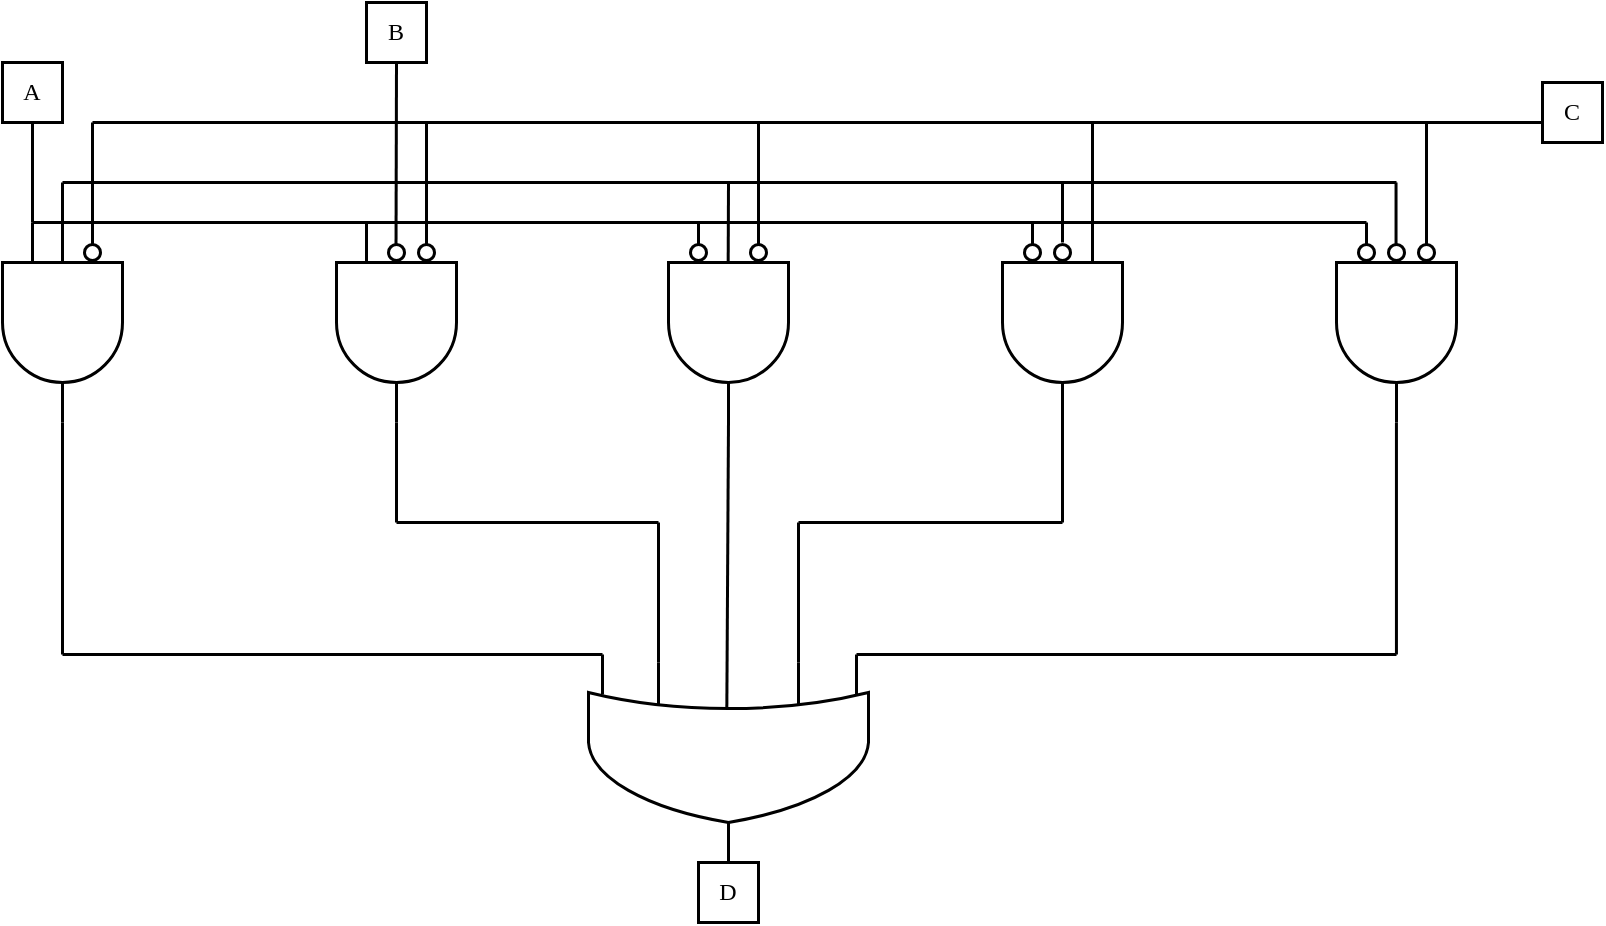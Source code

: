 <mxfile version="20.2.2" type="device"><diagram id="YSsF0dvdR3GZwEZGxml5" name="Page-1"><mxGraphModel dx="1234" dy="712" grid="1" gridSize="10" guides="1" tooltips="1" connect="1" arrows="1" fold="1" page="1" pageScale="1" pageWidth="1169" pageHeight="827" math="0" shadow="0"><root><mxCell id="0"/><mxCell id="1" parent="0"/><mxCell id="_5XZoC9rBfanu9NpSwVc-1" value="" style="verticalLabelPosition=bottom;shadow=0;dashed=0;align=center;html=1;verticalAlign=top;shape=mxgraph.electrical.logic_gates.logic_gate;operation=and;rotation=90;strokeWidth=1.5;" parent="1" vertex="1"><mxGeometry x="190" y="200" width="100" height="60" as="geometry"/></mxCell><mxCell id="_5XZoC9rBfanu9NpSwVc-2" value="" style="endArrow=none;html=1;rounded=0;strokeWidth=1.5;" parent="1" edge="1"><mxGeometry width="50" height="50" relative="1" as="geometry"><mxPoint x="240" y="200" as="sourcePoint"/><mxPoint x="240" y="160" as="targetPoint"/></mxGeometry></mxCell><mxCell id="_5XZoC9rBfanu9NpSwVc-3" value="" style="verticalLabelPosition=bottom;shadow=0;dashed=0;align=center;html=1;verticalAlign=top;shape=mxgraph.electrical.logic_gates.logic_gate;operation=and;rotation=90;strokeWidth=1.5;" parent="1" vertex="1"><mxGeometry x="357" y="200" width="100" height="60" as="geometry"/></mxCell><mxCell id="_5XZoC9rBfanu9NpSwVc-4" value="" style="endArrow=none;html=1;rounded=0;entryX=0.5;entryY=1;entryDx=0;entryDy=0;strokeWidth=1.5;" parent="1" target="_5XZoC9rBfanu9NpSwVc-13" edge="1"><mxGeometry width="50" height="50" relative="1" as="geometry"><mxPoint x="406.74" y="200" as="sourcePoint"/><mxPoint x="407" y="160" as="targetPoint"/></mxGeometry></mxCell><mxCell id="_5XZoC9rBfanu9NpSwVc-5" value="" style="verticalLabelPosition=bottom;shadow=0;dashed=0;align=center;html=1;verticalAlign=top;shape=mxgraph.electrical.logic_gates.logic_gate;operation=and;rotation=90;strokeWidth=1.5;" parent="1" vertex="1"><mxGeometry x="523" y="200" width="100" height="60" as="geometry"/></mxCell><mxCell id="_5XZoC9rBfanu9NpSwVc-6" value="" style="endArrow=none;html=1;rounded=0;strokeWidth=1.5;" parent="1" edge="1"><mxGeometry width="50" height="50" relative="1" as="geometry"><mxPoint x="572.84" y="200" as="sourcePoint"/><mxPoint x="573" y="160" as="targetPoint"/></mxGeometry></mxCell><mxCell id="_5XZoC9rBfanu9NpSwVc-7" value="" style="verticalLabelPosition=bottom;shadow=0;dashed=0;align=center;html=1;verticalAlign=top;shape=mxgraph.electrical.logic_gates.logic_gate;operation=and;rotation=90;strokeWidth=1.5;" parent="1" vertex="1"><mxGeometry x="690" y="200" width="100" height="60" as="geometry"/></mxCell><mxCell id="_5XZoC9rBfanu9NpSwVc-8" value="" style="endArrow=none;html=1;rounded=0;startArrow=none;strokeWidth=1.5;" parent="1" source="_5XZoC9rBfanu9NpSwVc-58" edge="1"><mxGeometry width="50" height="50" relative="1" as="geometry"><mxPoint x="740" y="200" as="sourcePoint"/><mxPoint x="740" y="160" as="targetPoint"/></mxGeometry></mxCell><mxCell id="_5XZoC9rBfanu9NpSwVc-9" value="&lt;font face=&quot;Times New Roman&quot;&gt;A&lt;/font&gt;" style="whiteSpace=wrap;html=1;aspect=fixed;strokeWidth=1.5;" parent="1" vertex="1"><mxGeometry x="210" y="100" width="30" height="30" as="geometry"/></mxCell><mxCell id="_5XZoC9rBfanu9NpSwVc-10" value="" style="endArrow=none;html=1;rounded=0;fontFamily=Times New Roman;entryX=0.5;entryY=1;entryDx=0;entryDy=0;exitX=0;exitY=0.75;exitDx=0;exitDy=0;exitPerimeter=0;strokeWidth=1.5;" parent="1" source="_5XZoC9rBfanu9NpSwVc-1" target="_5XZoC9rBfanu9NpSwVc-9" edge="1"><mxGeometry width="50" height="50" relative="1" as="geometry"><mxPoint x="215" y="190" as="sourcePoint"/><mxPoint x="265" y="140" as="targetPoint"/></mxGeometry></mxCell><mxCell id="_5XZoC9rBfanu9NpSwVc-12" value="" style="endArrow=none;html=1;rounded=0;fontFamily=Times New Roman;exitX=0;exitY=0.75;exitDx=0;exitDy=0;exitPerimeter=0;entryX=0;entryY=0.75;entryDx=0;entryDy=0;entryPerimeter=0;strokeWidth=1.5;" parent="1" source="_5XZoC9rBfanu9NpSwVc-1" target="_5XZoC9rBfanu9NpSwVc-22" edge="1"><mxGeometry width="50" height="50" relative="1" as="geometry"><mxPoint x="230" y="180" as="sourcePoint"/><mxPoint x="720" y="180" as="targetPoint"/></mxGeometry></mxCell><mxCell id="_5XZoC9rBfanu9NpSwVc-13" value="&lt;font face=&quot;Times New Roman&quot;&gt;B&lt;/font&gt;" style="whiteSpace=wrap;html=1;aspect=fixed;strokeWidth=1.5;" parent="1" vertex="1"><mxGeometry x="392" y="70" width="30" height="30" as="geometry"/></mxCell><mxCell id="_5XZoC9rBfanu9NpSwVc-15" value="" style="endArrow=none;html=1;rounded=0;fontFamily=Times New Roman;strokeWidth=1.5;" parent="1" edge="1"><mxGeometry width="50" height="50" relative="1" as="geometry"><mxPoint x="240" y="160" as="sourcePoint"/><mxPoint x="907" y="160" as="targetPoint"/></mxGeometry></mxCell><mxCell id="_5XZoC9rBfanu9NpSwVc-16" value="" style="endArrow=none;html=1;rounded=0;fontFamily=Times New Roman;startArrow=none;strokeWidth=1.5;" parent="1" source="_5XZoC9rBfanu9NpSwVc-28" edge="1"><mxGeometry width="50" height="50" relative="1" as="geometry"><mxPoint x="255" y="200" as="sourcePoint"/><mxPoint x="255" y="130" as="targetPoint"/></mxGeometry></mxCell><mxCell id="_5XZoC9rBfanu9NpSwVc-17" value="" style="endArrow=none;html=1;rounded=0;fontFamily=Times New Roman;strokeWidth=1.5;" parent="1" edge="1"><mxGeometry width="50" height="50" relative="1" as="geometry"><mxPoint x="422" y="200" as="sourcePoint"/><mxPoint x="422" y="130" as="targetPoint"/></mxGeometry></mxCell><mxCell id="_5XZoC9rBfanu9NpSwVc-18" value="" style="endArrow=none;html=1;rounded=0;fontFamily=Times New Roman;strokeWidth=1.5;" parent="1" edge="1"><mxGeometry width="50" height="50" relative="1" as="geometry"><mxPoint x="588" y="200" as="sourcePoint"/><mxPoint x="588" y="130" as="targetPoint"/></mxGeometry></mxCell><mxCell id="_5XZoC9rBfanu9NpSwVc-19" value="" style="endArrow=none;html=1;rounded=0;fontFamily=Times New Roman;startArrow=none;strokeWidth=1.5;" parent="1" edge="1"><mxGeometry width="50" height="50" relative="1" as="geometry"><mxPoint x="755" y="190" as="sourcePoint"/><mxPoint x="755" y="130" as="targetPoint"/></mxGeometry></mxCell><mxCell id="_5XZoC9rBfanu9NpSwVc-20" value="" style="endArrow=none;html=1;rounded=0;fontFamily=Times New Roman;strokeWidth=1.5;" parent="1" edge="1"><mxGeometry width="50" height="50" relative="1" as="geometry"><mxPoint x="255" y="130" as="sourcePoint"/><mxPoint x="980" y="130" as="targetPoint"/></mxGeometry></mxCell><mxCell id="_5XZoC9rBfanu9NpSwVc-21" value="&lt;font face=&quot;Times New Roman&quot;&gt;C&lt;/font&gt;" style="whiteSpace=wrap;html=1;aspect=fixed;strokeWidth=1.5;" parent="1" vertex="1"><mxGeometry x="980" y="110" width="30" height="30" as="geometry"/></mxCell><mxCell id="_5XZoC9rBfanu9NpSwVc-22" value="" style="verticalLabelPosition=bottom;shadow=0;dashed=0;align=center;html=1;verticalAlign=top;shape=mxgraph.electrical.logic_gates.logic_gate;operation=and;rotation=90;strokeWidth=1.5;" parent="1" vertex="1"><mxGeometry x="857" y="200" width="100" height="60" as="geometry"/></mxCell><mxCell id="_5XZoC9rBfanu9NpSwVc-26" value="" style="endArrow=none;html=1;rounded=0;fontFamily=Times New Roman;strokeWidth=1.5;" parent="1" edge="1"><mxGeometry width="50" height="50" relative="1" as="geometry"><mxPoint x="922" y="200" as="sourcePoint"/><mxPoint x="922" y="130" as="targetPoint"/></mxGeometry></mxCell><mxCell id="_5XZoC9rBfanu9NpSwVc-27" value="" style="endArrow=none;html=1;rounded=0;strokeWidth=1.5;" parent="1" edge="1"><mxGeometry width="50" height="50" relative="1" as="geometry"><mxPoint x="906.77" y="200" as="sourcePoint"/><mxPoint x="906.77" y="160" as="targetPoint"/></mxGeometry></mxCell><mxCell id="_5XZoC9rBfanu9NpSwVc-28" value="" style="verticalLabelPosition=bottom;shadow=0;dashed=0;align=center;html=1;verticalAlign=top;shape=mxgraph.electrical.logic_gates.inverting_contact;fontFamily=Times New Roman;strokeWidth=1.5;" parent="1" vertex="1"><mxGeometry x="250" y="190" width="10" height="10" as="geometry"/></mxCell><mxCell id="_5XZoC9rBfanu9NpSwVc-29" value="" style="endArrow=none;html=1;rounded=0;fontFamily=Times New Roman;strokeWidth=1.5;" parent="1" target="_5XZoC9rBfanu9NpSwVc-28" edge="1"><mxGeometry width="50" height="50" relative="1" as="geometry"><mxPoint x="255" y="200" as="sourcePoint"/><mxPoint x="255" y="130" as="targetPoint"/></mxGeometry></mxCell><mxCell id="_5XZoC9rBfanu9NpSwVc-30" value="" style="verticalLabelPosition=bottom;shadow=0;dashed=0;align=center;html=1;verticalAlign=top;shape=mxgraph.electrical.logic_gates.inverting_contact;fontFamily=Times New Roman;strokeWidth=1.5;" parent="1" vertex="1"><mxGeometry x="402" y="190" width="10" height="10" as="geometry"/></mxCell><mxCell id="_5XZoC9rBfanu9NpSwVc-31" value="" style="verticalLabelPosition=bottom;shadow=0;dashed=0;align=center;html=1;verticalAlign=top;shape=mxgraph.electrical.logic_gates.inverting_contact;fontFamily=Times New Roman;strokeWidth=1.5;" parent="1" vertex="1"><mxGeometry x="417" y="190" width="10" height="10" as="geometry"/></mxCell><mxCell id="_5XZoC9rBfanu9NpSwVc-34" value="" style="verticalLabelPosition=bottom;shadow=0;dashed=0;align=center;html=1;verticalAlign=top;shape=mxgraph.electrical.logic_gates.inverting_contact;fontFamily=Times New Roman;strokeWidth=1.5;" parent="1" vertex="1"><mxGeometry x="553" y="190" width="10" height="10" as="geometry"/></mxCell><mxCell id="_5XZoC9rBfanu9NpSwVc-35" value="" style="verticalLabelPosition=bottom;shadow=0;dashed=0;align=center;html=1;verticalAlign=top;shape=mxgraph.electrical.logic_gates.inverting_contact;fontFamily=Times New Roman;strokeWidth=1.5;" parent="1" vertex="1"><mxGeometry x="583" y="190" width="10" height="10" as="geometry"/></mxCell><mxCell id="_5XZoC9rBfanu9NpSwVc-36" value="" style="verticalLabelPosition=bottom;shadow=0;dashed=0;align=center;html=1;verticalAlign=top;shape=mxgraph.electrical.logic_gates.inverting_contact;fontFamily=Times New Roman;strokeWidth=1.5;" parent="1" vertex="1"><mxGeometry x="720" y="190" width="10" height="10" as="geometry"/></mxCell><mxCell id="_5XZoC9rBfanu9NpSwVc-38" value="" style="endArrow=none;html=1;rounded=0;fontFamily=Times New Roman;strokeWidth=1.5;" parent="1" edge="1"><mxGeometry width="50" height="50" relative="1" as="geometry"><mxPoint x="755" y="200" as="sourcePoint"/><mxPoint x="755" y="200" as="targetPoint"/></mxGeometry></mxCell><mxCell id="_5XZoC9rBfanu9NpSwVc-39" value="" style="verticalLabelPosition=bottom;shadow=0;dashed=0;align=center;html=1;verticalAlign=top;shape=mxgraph.electrical.logic_gates.inverting_contact;fontFamily=Times New Roman;strokeWidth=1.5;" parent="1" vertex="1"><mxGeometry x="887" y="190" width="10" height="10" as="geometry"/></mxCell><mxCell id="_5XZoC9rBfanu9NpSwVc-40" value="" style="verticalLabelPosition=bottom;shadow=0;dashed=0;align=center;html=1;verticalAlign=top;shape=mxgraph.electrical.logic_gates.inverting_contact;fontFamily=Times New Roman;strokeWidth=1.5;" parent="1" vertex="1"><mxGeometry x="902" y="190" width="10" height="10" as="geometry"/></mxCell><mxCell id="_5XZoC9rBfanu9NpSwVc-41" value="" style="verticalLabelPosition=bottom;shadow=0;dashed=0;align=center;html=1;verticalAlign=top;shape=mxgraph.electrical.logic_gates.inverting_contact;fontFamily=Times New Roman;strokeWidth=1.5;" parent="1" vertex="1"><mxGeometry x="917" y="190" width="10" height="10" as="geometry"/></mxCell><mxCell id="_5XZoC9rBfanu9NpSwVc-43" value="" style="verticalLabelPosition=bottom;shadow=0;dashed=0;align=center;html=1;verticalAlign=top;shape=mxgraph.electrical.logic_gates.logic_gate;operation=or;fontFamily=Times New Roman;rotation=90;strokeWidth=1.5;" parent="1" vertex="1"><mxGeometry x="523" y="380" width="100" height="140" as="geometry"/></mxCell><mxCell id="_5XZoC9rBfanu9NpSwVc-44" value="" style="endArrow=none;html=1;rounded=0;fontFamily=Times New Roman;entryX=1;entryY=0.5;entryDx=0;entryDy=0;entryPerimeter=0;exitX=0.243;exitY=0.506;exitDx=0;exitDy=0;exitPerimeter=0;strokeWidth=1.5;" parent="1" edge="1"><mxGeometry width="50" height="50" relative="1" as="geometry"><mxPoint x="572.16" y="423.3" as="sourcePoint"/><mxPoint x="573" y="279" as="targetPoint"/></mxGeometry></mxCell><mxCell id="_5XZoC9rBfanu9NpSwVc-45" value="&lt;font face=&quot;Times New Roman&quot;&gt;D&lt;/font&gt;" style="whiteSpace=wrap;html=1;aspect=fixed;strokeWidth=1.5;" parent="1" vertex="1"><mxGeometry x="558" y="500" width="30" height="30" as="geometry"/></mxCell><mxCell id="_5XZoC9rBfanu9NpSwVc-46" value="" style="endArrow=none;html=1;rounded=0;fontFamily=Times New Roman;exitX=0;exitY=0.25;exitDx=0;exitDy=0;exitPerimeter=0;strokeWidth=1.5;" parent="1" source="_5XZoC9rBfanu9NpSwVc-43" edge="1"><mxGeometry width="50" height="50" relative="1" as="geometry"><mxPoint x="620" y="410" as="sourcePoint"/><mxPoint x="608" y="330" as="targetPoint"/></mxGeometry></mxCell><mxCell id="_5XZoC9rBfanu9NpSwVc-47" value="" style="endArrow=none;html=1;rounded=0;fontFamily=Times New Roman;strokeWidth=1.5;" parent="1" edge="1"><mxGeometry width="50" height="50" relative="1" as="geometry"><mxPoint x="608" y="330" as="sourcePoint"/><mxPoint x="740" y="330" as="targetPoint"/></mxGeometry></mxCell><mxCell id="_5XZoC9rBfanu9NpSwVc-48" value="" style="endArrow=none;html=1;rounded=0;fontFamily=Times New Roman;strokeWidth=1.5;" parent="1" edge="1"><mxGeometry width="50" height="50" relative="1" as="geometry"><mxPoint x="740" y="330" as="sourcePoint"/><mxPoint x="740" y="279" as="targetPoint"/></mxGeometry></mxCell><mxCell id="_5XZoC9rBfanu9NpSwVc-49" value="" style="endArrow=none;html=1;rounded=0;fontFamily=Times New Roman;exitX=0;exitY=0.25;exitDx=0;exitDy=0;exitPerimeter=0;strokeWidth=1.5;" parent="1" edge="1"><mxGeometry width="50" height="50" relative="1" as="geometry"><mxPoint x="538" y="400" as="sourcePoint"/><mxPoint x="538" y="330" as="targetPoint"/></mxGeometry></mxCell><mxCell id="_5XZoC9rBfanu9NpSwVc-50" value="" style="endArrow=none;html=1;rounded=0;fontFamily=Times New Roman;strokeWidth=1.5;" parent="1" edge="1"><mxGeometry width="50" height="50" relative="1" as="geometry"><mxPoint x="538" y="330" as="sourcePoint"/><mxPoint x="407" y="330" as="targetPoint"/></mxGeometry></mxCell><mxCell id="_5XZoC9rBfanu9NpSwVc-51" value="" style="endArrow=none;html=1;rounded=0;fontFamily=Times New Roman;strokeWidth=1.5;" parent="1" edge="1"><mxGeometry width="50" height="50" relative="1" as="geometry"><mxPoint x="407" y="330" as="sourcePoint"/><mxPoint x="407" y="280" as="targetPoint"/></mxGeometry></mxCell><mxCell id="_5XZoC9rBfanu9NpSwVc-52" value="" style="endArrow=none;html=1;rounded=0;fontFamily=Times New Roman;strokeWidth=1.5;" parent="1" edge="1"><mxGeometry width="50" height="50" relative="1" as="geometry"><mxPoint x="510" y="416" as="sourcePoint"/><mxPoint x="510" y="396" as="targetPoint"/></mxGeometry></mxCell><mxCell id="_5XZoC9rBfanu9NpSwVc-53" value="" style="endArrow=none;html=1;rounded=0;fontFamily=Times New Roman;strokeWidth=1.5;" parent="1" edge="1"><mxGeometry width="50" height="50" relative="1" as="geometry"><mxPoint x="637" y="416" as="sourcePoint"/><mxPoint x="637" y="396" as="targetPoint"/></mxGeometry></mxCell><mxCell id="_5XZoC9rBfanu9NpSwVc-54" value="" style="endArrow=none;html=1;rounded=0;fontFamily=Times New Roman;strokeWidth=1.5;" parent="1" edge="1"><mxGeometry width="50" height="50" relative="1" as="geometry"><mxPoint x="510" y="396" as="sourcePoint"/><mxPoint x="240" y="396" as="targetPoint"/></mxGeometry></mxCell><mxCell id="_5XZoC9rBfanu9NpSwVc-55" value="" style="endArrow=none;html=1;rounded=0;fontFamily=Times New Roman;strokeWidth=1.5;" parent="1" edge="1"><mxGeometry width="50" height="50" relative="1" as="geometry"><mxPoint x="240" y="396" as="sourcePoint"/><mxPoint x="240" y="280" as="targetPoint"/></mxGeometry></mxCell><mxCell id="_5XZoC9rBfanu9NpSwVc-56" value="" style="endArrow=none;html=1;rounded=0;fontFamily=Times New Roman;strokeWidth=1.5;" parent="1" edge="1"><mxGeometry width="50" height="50" relative="1" as="geometry"><mxPoint x="637" y="396" as="sourcePoint"/><mxPoint x="907" y="396" as="targetPoint"/></mxGeometry></mxCell><mxCell id="_5XZoC9rBfanu9NpSwVc-57" value="" style="endArrow=none;html=1;rounded=0;fontFamily=Times New Roman;strokeWidth=1.5;" parent="1" edge="1"><mxGeometry width="50" height="50" relative="1" as="geometry"><mxPoint x="906.97" y="396" as="sourcePoint"/><mxPoint x="906.97" y="280" as="targetPoint"/></mxGeometry></mxCell><mxCell id="_5XZoC9rBfanu9NpSwVc-58" value="" style="verticalLabelPosition=bottom;shadow=0;dashed=0;align=center;html=1;verticalAlign=top;shape=mxgraph.electrical.logic_gates.inverting_contact;fontFamily=Times New Roman;strokeWidth=1.5;" parent="1" vertex="1"><mxGeometry x="735" y="190" width="10" height="10" as="geometry"/></mxCell><mxCell id="_5XZoC9rBfanu9NpSwVc-59" value="" style="endArrow=none;html=1;rounded=0;strokeWidth=1.5;" parent="1" target="_5XZoC9rBfanu9NpSwVc-58" edge="1"><mxGeometry width="50" height="50" relative="1" as="geometry"><mxPoint x="740.0" y="200" as="sourcePoint"/><mxPoint x="740.0" y="160" as="targetPoint"/></mxGeometry></mxCell></root></mxGraphModel></diagram></mxfile>